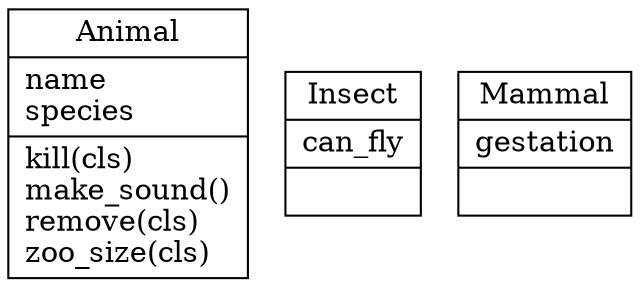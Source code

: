 digraph "classes_myproject" {
charset="utf-8"
rankdir=BT
"0" [label="{Animal|name\lspecies\l|kill(cls)\lmake_sound()\lremove(cls)\lzoo_size(cls)\l}", shape="record"];
"1" [label="{Insect|can_fly\l|}", shape="record"];
"2" [label="{Mammal|gestation\l|}", shape="record"];
}
